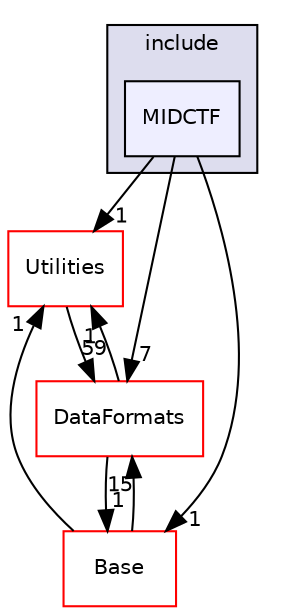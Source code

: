 digraph "/home/travis/build/AliceO2Group/AliceO2/Detectors/MUON/MID/CTF/include/MIDCTF" {
  bgcolor=transparent;
  compound=true
  node [ fontsize="10", fontname="Helvetica"];
  edge [ labelfontsize="10", labelfontname="Helvetica"];
  subgraph clusterdir_d75b4e634d8b5be7e920c0a2b3d69d81 {
    graph [ bgcolor="#ddddee", pencolor="black", label="include" fontname="Helvetica", fontsize="10", URL="dir_d75b4e634d8b5be7e920c0a2b3d69d81.html"]
  dir_18a6fb4130ac2ba96a4a81689a229fd7 [shape=box, label="MIDCTF", style="filled", fillcolor="#eeeeff", pencolor="black", URL="dir_18a6fb4130ac2ba96a4a81689a229fd7.html"];
  }
  dir_b05a5fa85f84bfc9013183c9d87f9a36 [shape=box label="Utilities" color="red" URL="dir_b05a5fa85f84bfc9013183c9d87f9a36.html"];
  dir_37c90836491b695b472bf98d1be8336b [shape=box label="Base" color="red" URL="dir_37c90836491b695b472bf98d1be8336b.html"];
  dir_2171f7ec022c5423887b07c69b2f5b48 [shape=box label="DataFormats" color="red" URL="dir_2171f7ec022c5423887b07c69b2f5b48.html"];
  dir_18a6fb4130ac2ba96a4a81689a229fd7->dir_b05a5fa85f84bfc9013183c9d87f9a36 [headlabel="1", labeldistance=1.5 headhref="dir_000499_000638.html"];
  dir_18a6fb4130ac2ba96a4a81689a229fd7->dir_37c90836491b695b472bf98d1be8336b [headlabel="1", labeldistance=1.5 headhref="dir_000499_000293.html"];
  dir_18a6fb4130ac2ba96a4a81689a229fd7->dir_2171f7ec022c5423887b07c69b2f5b48 [headlabel="7", labeldistance=1.5 headhref="dir_000499_000090.html"];
  dir_b05a5fa85f84bfc9013183c9d87f9a36->dir_2171f7ec022c5423887b07c69b2f5b48 [headlabel="59", labeldistance=1.5 headhref="dir_000638_000090.html"];
  dir_37c90836491b695b472bf98d1be8336b->dir_b05a5fa85f84bfc9013183c9d87f9a36 [headlabel="1", labeldistance=1.5 headhref="dir_000293_000638.html"];
  dir_37c90836491b695b472bf98d1be8336b->dir_2171f7ec022c5423887b07c69b2f5b48 [headlabel="15", labeldistance=1.5 headhref="dir_000293_000090.html"];
  dir_2171f7ec022c5423887b07c69b2f5b48->dir_b05a5fa85f84bfc9013183c9d87f9a36 [headlabel="1", labeldistance=1.5 headhref="dir_000090_000638.html"];
  dir_2171f7ec022c5423887b07c69b2f5b48->dir_37c90836491b695b472bf98d1be8336b [headlabel="1", labeldistance=1.5 headhref="dir_000090_000293.html"];
}
